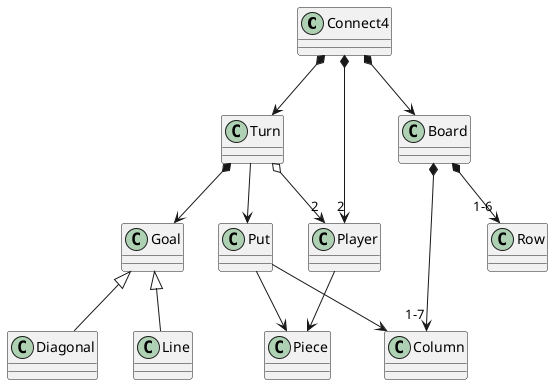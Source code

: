 '''plantuml
@startuml connect4
top to bottom direction

Class Connect4
Class Player
Class Turn
Class Board
Class Goal
Class Piece
Class Column
Class Row
Class Line
Class Diagonal
Class Put

Connect4 *-down-> "2" Player
Connect4 *-down-> Board
Connect4 *-down-> Turn

Player -down-> Piece

Board *-down-> "1-7" Column
Board *-down-> "1-6" Row

Turn o-down-> "2" Player
Turn *-down-> Goal
Turn -down-> Put
Put --> Piece
Put --> Column

Goal <|-- Line
Goal <|-- Diagonal

@enduml
'''

